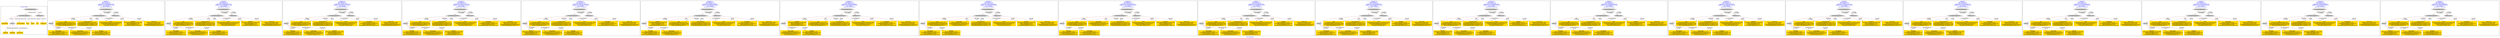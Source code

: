 digraph n0 {
fontcolor="blue"
remincross="true"
label="s20-s-lacma.xml"
subgraph cluster_0 {
label="1-correct model"
n2[style="filled",color="white",fillcolor="lightgray",label="CulturalHeritageObject1"];
n3[shape="plaintext",style="filled",fillcolor="gold",label="creationDate"];
n4[style="filled",color="white",fillcolor="lightgray",label="Person1"];
n5[shape="plaintext",style="filled",fillcolor="gold",label="Artwork_Details"];
n6[shape="plaintext",style="filled",fillcolor="gold",label="title"];
n7[shape="plaintext",style="filled",fillcolor="gold",label="Origin"];
n8[shape="plaintext",style="filled",fillcolor="gold",label="ID"];
n9[shape="plaintext",style="filled",fillcolor="gold",label="birthDate"];
n10[shape="plaintext",style="filled",fillcolor="gold",label="deathDate"];
n11[shape="plaintext",style="filled",fillcolor="gold",label="Artist_Name"];
n12[style="filled",color="white",fillcolor="lightgray",label="EuropeanaAggregation1"];
n13[style="filled",color="white",fillcolor="lightgray",label="WebResource1"];
n14[shape="plaintext",style="filled",fillcolor="gold",label="Image_URL"];
}
subgraph cluster_1 {
label="candidate 0\nlink coherence:1.0\nnode coherence:1.0\nconfidence:0.45554084693247054\nmapping score:0.5893469489774902\ncost:10.99948\n-precision:0.64-recall:0.58"
n16[style="filled",color="white",fillcolor="lightgray",label="CulturalHeritageObject1"];
n17[style="filled",color="white",fillcolor="lightgray",label="Person1"];
n18[style="filled",color="white",fillcolor="lightgray",label="EuropeanaAggregation1"];
n19[style="filled",color="white",fillcolor="lightgray",label="WebResource1"];
n20[shape="plaintext",style="filled",fillcolor="gold",label="title\n[CulturalHeritageObject,title,0.329]\n[CulturalHeritageObject,description,0.309]\n[CulturalHeritageObject,provenance,0.192]\n[Person,nameOfThePerson,0.17]"];
n21[shape="plaintext",style="filled",fillcolor="gold",label="creationDate\n[Person,dateOfBirth,0.354]\n[CulturalHeritageObject,created,0.333]\n[Person,dateOfDeath,0.262]\n[CulturalHeritageObject,provenance,0.051]"];
n22[shape="plaintext",style="filled",fillcolor="gold",label="Artist_Name\n[Person,nameOfThePerson,0.441]\n[CulturalHeritageObject,description,0.224]\n[CulturalHeritageObject,title,0.181]\n[Document,classLink,0.153]"];
n23[shape="plaintext",style="filled",fillcolor="gold",label="Image_URL\n[WebResource,classLink,0.695]\n[Document,classLink,0.269]\n[CulturalHeritageObject,description,0.024]\n[CulturalHeritageObject,title,0.012]"];
n24[shape="plaintext",style="filled",fillcolor="gold",label="Artwork_Details\n[CulturalHeritageObject,extent,0.516]\n[CulturalHeritageObject,provenance,0.222]\n[CulturalHeritageObject,description,0.148]\n[CulturalHeritageObject,medium,0.113]"];
n25[shape="plaintext",style="filled",fillcolor="gold",label="Origin\n[CulturalHeritageObject,accessionNumber,0.586]\n[CulturalHeritageObject,provenance,0.21]\n[Person,nameOfThePerson,0.116]\n[Document,classLink,0.088]"];
n26[shape="plaintext",style="filled",fillcolor="gold",label="deathDate\n[CulturalHeritageObject,created,0.484]\n[Person,dateOfDeath,0.232]\n[Person,dateOfBirth,0.212]\n[CulturalHeritageObject,title,0.073]"];
n27[shape="plaintext",style="filled",fillcolor="gold",label="birthDate\n[Person,dateOfBirth,0.476]\n[CulturalHeritageObject,created,0.242]\n[Person,dateOfDeath,0.238]\n[Person,biographicalInformation,0.044]"];
}
subgraph cluster_2 {
label="candidate 1\nlink coherence:1.0\nnode coherence:1.0\nconfidence:0.45554084693247054\nmapping score:0.5893469489774902\ncost:10.99963\n-precision:0.64-recall:0.58"
n29[style="filled",color="white",fillcolor="lightgray",label="CulturalHeritageObject1"];
n30[style="filled",color="white",fillcolor="lightgray",label="Person1"];
n31[style="filled",color="white",fillcolor="lightgray",label="EuropeanaAggregation1"];
n32[style="filled",color="white",fillcolor="lightgray",label="WebResource2"];
n33[shape="plaintext",style="filled",fillcolor="gold",label="title\n[CulturalHeritageObject,title,0.329]\n[CulturalHeritageObject,description,0.309]\n[CulturalHeritageObject,provenance,0.192]\n[Person,nameOfThePerson,0.17]"];
n34[shape="plaintext",style="filled",fillcolor="gold",label="creationDate\n[Person,dateOfBirth,0.354]\n[CulturalHeritageObject,created,0.333]\n[Person,dateOfDeath,0.262]\n[CulturalHeritageObject,provenance,0.051]"];
n35[shape="plaintext",style="filled",fillcolor="gold",label="Artist_Name\n[Person,nameOfThePerson,0.441]\n[CulturalHeritageObject,description,0.224]\n[CulturalHeritageObject,title,0.181]\n[Document,classLink,0.153]"];
n36[shape="plaintext",style="filled",fillcolor="gold",label="Image_URL\n[WebResource,classLink,0.695]\n[Document,classLink,0.269]\n[CulturalHeritageObject,description,0.024]\n[CulturalHeritageObject,title,0.012]"];
n37[shape="plaintext",style="filled",fillcolor="gold",label="Artwork_Details\n[CulturalHeritageObject,extent,0.516]\n[CulturalHeritageObject,provenance,0.222]\n[CulturalHeritageObject,description,0.148]\n[CulturalHeritageObject,medium,0.113]"];
n38[shape="plaintext",style="filled",fillcolor="gold",label="Origin\n[CulturalHeritageObject,accessionNumber,0.586]\n[CulturalHeritageObject,provenance,0.21]\n[Person,nameOfThePerson,0.116]\n[Document,classLink,0.088]"];
n39[shape="plaintext",style="filled",fillcolor="gold",label="deathDate\n[CulturalHeritageObject,created,0.484]\n[Person,dateOfDeath,0.232]\n[Person,dateOfBirth,0.212]\n[CulturalHeritageObject,title,0.073]"];
n40[shape="plaintext",style="filled",fillcolor="gold",label="birthDate\n[Person,dateOfBirth,0.476]\n[CulturalHeritageObject,created,0.242]\n[Person,dateOfDeath,0.238]\n[Person,biographicalInformation,0.044]"];
}
subgraph cluster_3 {
label="candidate 10\nlink coherence:1.0\nnode coherence:1.0\nconfidence:0.43382451164975244\nmapping score:0.5821081705499175\ncost:10.99948\n-precision:0.82-recall:0.75"
n42[style="filled",color="white",fillcolor="lightgray",label="CulturalHeritageObject1"];
n43[style="filled",color="white",fillcolor="lightgray",label="Person1"];
n44[style="filled",color="white",fillcolor="lightgray",label="EuropeanaAggregation1"];
n45[style="filled",color="white",fillcolor="lightgray",label="WebResource1"];
n46[shape="plaintext",style="filled",fillcolor="gold",label="title\n[CulturalHeritageObject,title,0.329]\n[CulturalHeritageObject,description,0.309]\n[CulturalHeritageObject,provenance,0.192]\n[Person,nameOfThePerson,0.17]"];
n47[shape="plaintext",style="filled",fillcolor="gold",label="birthDate\n[Person,dateOfBirth,0.476]\n[CulturalHeritageObject,created,0.242]\n[Person,dateOfDeath,0.238]\n[Person,biographicalInformation,0.044]"];
n48[shape="plaintext",style="filled",fillcolor="gold",label="Artist_Name\n[Person,nameOfThePerson,0.441]\n[CulturalHeritageObject,description,0.224]\n[CulturalHeritageObject,title,0.181]\n[Document,classLink,0.153]"];
n49[shape="plaintext",style="filled",fillcolor="gold",label="Image_URL\n[WebResource,classLink,0.695]\n[Document,classLink,0.269]\n[CulturalHeritageObject,description,0.024]\n[CulturalHeritageObject,title,0.012]"];
n50[shape="plaintext",style="filled",fillcolor="gold",label="Artwork_Details\n[CulturalHeritageObject,extent,0.516]\n[CulturalHeritageObject,provenance,0.222]\n[CulturalHeritageObject,description,0.148]\n[CulturalHeritageObject,medium,0.113]"];
n51[shape="plaintext",style="filled",fillcolor="gold",label="Origin\n[CulturalHeritageObject,accessionNumber,0.586]\n[CulturalHeritageObject,provenance,0.21]\n[Person,nameOfThePerson,0.116]\n[Document,classLink,0.088]"];
n52[shape="plaintext",style="filled",fillcolor="gold",label="creationDate\n[Person,dateOfBirth,0.354]\n[CulturalHeritageObject,created,0.333]\n[Person,dateOfDeath,0.262]\n[CulturalHeritageObject,provenance,0.051]"];
n53[shape="plaintext",style="filled",fillcolor="gold",label="deathDate\n[CulturalHeritageObject,created,0.484]\n[Person,dateOfDeath,0.232]\n[Person,dateOfBirth,0.212]\n[CulturalHeritageObject,title,0.073]"];
}
subgraph cluster_4 {
label="candidate 11\nlink coherence:1.0\nnode coherence:1.0\nconfidence:0.43382451164975244\nmapping score:0.5821081705499175\ncost:10.99963\n-precision:0.82-recall:0.75"
n55[style="filled",color="white",fillcolor="lightgray",label="CulturalHeritageObject1"];
n56[style="filled",color="white",fillcolor="lightgray",label="Person1"];
n57[style="filled",color="white",fillcolor="lightgray",label="EuropeanaAggregation1"];
n58[style="filled",color="white",fillcolor="lightgray",label="WebResource2"];
n59[shape="plaintext",style="filled",fillcolor="gold",label="title\n[CulturalHeritageObject,title,0.329]\n[CulturalHeritageObject,description,0.309]\n[CulturalHeritageObject,provenance,0.192]\n[Person,nameOfThePerson,0.17]"];
n60[shape="plaintext",style="filled",fillcolor="gold",label="birthDate\n[Person,dateOfBirth,0.476]\n[CulturalHeritageObject,created,0.242]\n[Person,dateOfDeath,0.238]\n[Person,biographicalInformation,0.044]"];
n61[shape="plaintext",style="filled",fillcolor="gold",label="Artist_Name\n[Person,nameOfThePerson,0.441]\n[CulturalHeritageObject,description,0.224]\n[CulturalHeritageObject,title,0.181]\n[Document,classLink,0.153]"];
n62[shape="plaintext",style="filled",fillcolor="gold",label="Image_URL\n[WebResource,classLink,0.695]\n[Document,classLink,0.269]\n[CulturalHeritageObject,description,0.024]\n[CulturalHeritageObject,title,0.012]"];
n63[shape="plaintext",style="filled",fillcolor="gold",label="Artwork_Details\n[CulturalHeritageObject,extent,0.516]\n[CulturalHeritageObject,provenance,0.222]\n[CulturalHeritageObject,description,0.148]\n[CulturalHeritageObject,medium,0.113]"];
n64[shape="plaintext",style="filled",fillcolor="gold",label="Origin\n[CulturalHeritageObject,accessionNumber,0.586]\n[CulturalHeritageObject,provenance,0.21]\n[Person,nameOfThePerson,0.116]\n[Document,classLink,0.088]"];
n65[shape="plaintext",style="filled",fillcolor="gold",label="creationDate\n[Person,dateOfBirth,0.354]\n[CulturalHeritageObject,created,0.333]\n[Person,dateOfDeath,0.262]\n[CulturalHeritageObject,provenance,0.051]"];
n66[shape="plaintext",style="filled",fillcolor="gold",label="deathDate\n[CulturalHeritageObject,created,0.484]\n[Person,dateOfDeath,0.232]\n[Person,dateOfBirth,0.212]\n[CulturalHeritageObject,title,0.073]"];
}
subgraph cluster_5 {
label="candidate 12\nlink coherence:1.0\nnode coherence:1.0\nconfidence:0.43382451164975244\nmapping score:0.5821081705499175\ncost:10.99967\n-precision:0.73-recall:0.67"
n68[style="filled",color="white",fillcolor="lightgray",label="CulturalHeritageObject1"];
n69[style="filled",color="white",fillcolor="lightgray",label="Person2"];
n70[style="filled",color="white",fillcolor="lightgray",label="EuropeanaAggregation1"];
n71[style="filled",color="white",fillcolor="lightgray",label="WebResource1"];
n72[shape="plaintext",style="filled",fillcolor="gold",label="deathDate\n[CulturalHeritageObject,created,0.484]\n[Person,dateOfDeath,0.232]\n[Person,dateOfBirth,0.212]\n[CulturalHeritageObject,title,0.073]"];
n73[shape="plaintext",style="filled",fillcolor="gold",label="title\n[CulturalHeritageObject,title,0.329]\n[CulturalHeritageObject,description,0.309]\n[CulturalHeritageObject,provenance,0.192]\n[Person,nameOfThePerson,0.17]"];
n74[shape="plaintext",style="filled",fillcolor="gold",label="Image_URL\n[WebResource,classLink,0.695]\n[Document,classLink,0.269]\n[CulturalHeritageObject,description,0.024]\n[CulturalHeritageObject,title,0.012]"];
n75[shape="plaintext",style="filled",fillcolor="gold",label="Artist_Name\n[Person,nameOfThePerson,0.441]\n[CulturalHeritageObject,description,0.224]\n[CulturalHeritageObject,title,0.181]\n[Document,classLink,0.153]"];
n76[shape="plaintext",style="filled",fillcolor="gold",label="Artwork_Details\n[CulturalHeritageObject,extent,0.516]\n[CulturalHeritageObject,provenance,0.222]\n[CulturalHeritageObject,description,0.148]\n[CulturalHeritageObject,medium,0.113]"];
n77[shape="plaintext",style="filled",fillcolor="gold",label="birthDate\n[Person,dateOfBirth,0.476]\n[CulturalHeritageObject,created,0.242]\n[Person,dateOfDeath,0.238]\n[Person,biographicalInformation,0.044]"];
n78[shape="plaintext",style="filled",fillcolor="gold",label="Origin\n[CulturalHeritageObject,accessionNumber,0.586]\n[CulturalHeritageObject,provenance,0.21]\n[Person,nameOfThePerson,0.116]\n[Document,classLink,0.088]"];
n79[shape="plaintext",style="filled",fillcolor="gold",label="creationDate\n[Person,dateOfBirth,0.354]\n[CulturalHeritageObject,created,0.333]\n[Person,dateOfDeath,0.262]\n[CulturalHeritageObject,provenance,0.051]"];
}
subgraph cluster_6 {
label="candidate 13\nlink coherence:1.0\nnode coherence:1.0\nconfidence:0.4286591519980051\nmapping score:0.580386383999335\ncost:10.99948\n-precision:0.73-recall:0.67"
n81[style="filled",color="white",fillcolor="lightgray",label="CulturalHeritageObject1"];
n82[style="filled",color="white",fillcolor="lightgray",label="Person1"];
n83[style="filled",color="white",fillcolor="lightgray",label="EuropeanaAggregation1"];
n84[style="filled",color="white",fillcolor="lightgray",label="WebResource1"];
n85[shape="plaintext",style="filled",fillcolor="gold",label="deathDate\n[CulturalHeritageObject,created,0.484]\n[Person,dateOfDeath,0.232]\n[Person,dateOfBirth,0.212]\n[CulturalHeritageObject,title,0.073]"];
n86[shape="plaintext",style="filled",fillcolor="gold",label="title\n[CulturalHeritageObject,title,0.329]\n[CulturalHeritageObject,description,0.309]\n[CulturalHeritageObject,provenance,0.192]\n[Person,nameOfThePerson,0.17]"];
n87[shape="plaintext",style="filled",fillcolor="gold",label="birthDate\n[Person,dateOfBirth,0.476]\n[CulturalHeritageObject,created,0.242]\n[Person,dateOfDeath,0.238]\n[Person,biographicalInformation,0.044]"];
n88[shape="plaintext",style="filled",fillcolor="gold",label="Artist_Name\n[Person,nameOfThePerson,0.441]\n[CulturalHeritageObject,description,0.224]\n[CulturalHeritageObject,title,0.181]\n[Document,classLink,0.153]"];
n89[shape="plaintext",style="filled",fillcolor="gold",label="Image_URL\n[WebResource,classLink,0.695]\n[Document,classLink,0.269]\n[CulturalHeritageObject,description,0.024]\n[CulturalHeritageObject,title,0.012]"];
n90[shape="plaintext",style="filled",fillcolor="gold",label="Artwork_Details\n[CulturalHeritageObject,extent,0.516]\n[CulturalHeritageObject,provenance,0.222]\n[CulturalHeritageObject,description,0.148]\n[CulturalHeritageObject,medium,0.113]"];
n91[shape="plaintext",style="filled",fillcolor="gold",label="Origin\n[CulturalHeritageObject,accessionNumber,0.586]\n[CulturalHeritageObject,provenance,0.21]\n[Person,nameOfThePerson,0.116]\n[Document,classLink,0.088]"];
n92[shape="plaintext",style="filled",fillcolor="gold",label="creationDate\n[Person,dateOfBirth,0.354]\n[CulturalHeritageObject,created,0.333]\n[Person,dateOfDeath,0.262]\n[CulturalHeritageObject,provenance,0.051]"];
}
subgraph cluster_7 {
label="candidate 14\nlink coherence:1.0\nnode coherence:1.0\nconfidence:0.4286591519980051\nmapping score:0.580386383999335\ncost:10.99967\n-precision:0.64-recall:0.58"
n94[style="filled",color="white",fillcolor="lightgray",label="CulturalHeritageObject1"];
n95[style="filled",color="white",fillcolor="lightgray",label="Person2"];
n96[style="filled",color="white",fillcolor="lightgray",label="EuropeanaAggregation1"];
n97[style="filled",color="white",fillcolor="lightgray",label="WebResource1"];
n98[shape="plaintext",style="filled",fillcolor="gold",label="deathDate\n[CulturalHeritageObject,created,0.484]\n[Person,dateOfDeath,0.232]\n[Person,dateOfBirth,0.212]\n[CulturalHeritageObject,title,0.073]"];
n99[shape="plaintext",style="filled",fillcolor="gold",label="title\n[CulturalHeritageObject,title,0.329]\n[CulturalHeritageObject,description,0.309]\n[CulturalHeritageObject,provenance,0.192]\n[Person,nameOfThePerson,0.17]"];
n100[shape="plaintext",style="filled",fillcolor="gold",label="Image_URL\n[WebResource,classLink,0.695]\n[Document,classLink,0.269]\n[CulturalHeritageObject,description,0.024]\n[CulturalHeritageObject,title,0.012]"];
n101[shape="plaintext",style="filled",fillcolor="gold",label="Artist_Name\n[Person,nameOfThePerson,0.441]\n[CulturalHeritageObject,description,0.224]\n[CulturalHeritageObject,title,0.181]\n[Document,classLink,0.153]"];
n102[shape="plaintext",style="filled",fillcolor="gold",label="Artwork_Details\n[CulturalHeritageObject,extent,0.516]\n[CulturalHeritageObject,provenance,0.222]\n[CulturalHeritageObject,description,0.148]\n[CulturalHeritageObject,medium,0.113]"];
n103[shape="plaintext",style="filled",fillcolor="gold",label="birthDate\n[Person,dateOfBirth,0.476]\n[CulturalHeritageObject,created,0.242]\n[Person,dateOfDeath,0.238]\n[Person,biographicalInformation,0.044]"];
n104[shape="plaintext",style="filled",fillcolor="gold",label="Origin\n[CulturalHeritageObject,accessionNumber,0.586]\n[CulturalHeritageObject,provenance,0.21]\n[Person,nameOfThePerson,0.116]\n[Document,classLink,0.088]"];
n105[shape="plaintext",style="filled",fillcolor="gold",label="creationDate\n[Person,dateOfBirth,0.354]\n[CulturalHeritageObject,created,0.333]\n[Person,dateOfDeath,0.262]\n[CulturalHeritageObject,provenance,0.051]"];
}
subgraph cluster_8 {
label="candidate 15\nlink coherence:1.0\nnode coherence:1.0\nconfidence:0.4284143488144811\nmapping score:0.5803047829381603\ncost:10.99948\n-precision:0.55-recall:0.5"
n107[style="filled",color="white",fillcolor="lightgray",label="CulturalHeritageObject1"];
n108[style="filled",color="white",fillcolor="lightgray",label="Person1"];
n109[style="filled",color="white",fillcolor="lightgray",label="EuropeanaAggregation1"];
n110[style="filled",color="white",fillcolor="lightgray",label="WebResource1"];
n111[shape="plaintext",style="filled",fillcolor="gold",label="title\n[CulturalHeritageObject,title,0.329]\n[CulturalHeritageObject,description,0.309]\n[CulturalHeritageObject,provenance,0.192]\n[Person,nameOfThePerson,0.17]"];
n112[shape="plaintext",style="filled",fillcolor="gold",label="Artist_Name\n[Person,nameOfThePerson,0.441]\n[CulturalHeritageObject,description,0.224]\n[CulturalHeritageObject,title,0.181]\n[Document,classLink,0.153]"];
n113[shape="plaintext",style="filled",fillcolor="gold",label="creationDate\n[Person,dateOfBirth,0.354]\n[CulturalHeritageObject,created,0.333]\n[Person,dateOfDeath,0.262]\n[CulturalHeritageObject,provenance,0.051]"];
n114[shape="plaintext",style="filled",fillcolor="gold",label="Image_URL\n[WebResource,classLink,0.695]\n[Document,classLink,0.269]\n[CulturalHeritageObject,description,0.024]\n[CulturalHeritageObject,title,0.012]"];
n115[shape="plaintext",style="filled",fillcolor="gold",label="Artwork_Details\n[CulturalHeritageObject,extent,0.516]\n[CulturalHeritageObject,provenance,0.222]\n[CulturalHeritageObject,description,0.148]\n[CulturalHeritageObject,medium,0.113]"];
n116[shape="plaintext",style="filled",fillcolor="gold",label="Origin\n[CulturalHeritageObject,accessionNumber,0.586]\n[CulturalHeritageObject,provenance,0.21]\n[Person,nameOfThePerson,0.116]\n[Document,classLink,0.088]"];
n117[shape="plaintext",style="filled",fillcolor="gold",label="deathDate\n[CulturalHeritageObject,created,0.484]\n[Person,dateOfDeath,0.232]\n[Person,dateOfBirth,0.212]\n[CulturalHeritageObject,title,0.073]"];
n118[shape="plaintext",style="filled",fillcolor="gold",label="birthDate\n[Person,dateOfBirth,0.476]\n[CulturalHeritageObject,created,0.242]\n[Person,dateOfDeath,0.238]\n[Person,biographicalInformation,0.044]"];
}
subgraph cluster_9 {
label="candidate 16\nlink coherence:1.0\nnode coherence:1.0\nconfidence:0.4284143488144811\nmapping score:0.5803047829381603\ncost:10.99967\n-precision:0.45-recall:0.42"
n120[style="filled",color="white",fillcolor="lightgray",label="CulturalHeritageObject1"];
n121[style="filled",color="white",fillcolor="lightgray",label="Person2"];
n122[style="filled",color="white",fillcolor="lightgray",label="EuropeanaAggregation1"];
n123[style="filled",color="white",fillcolor="lightgray",label="WebResource1"];
n124[shape="plaintext",style="filled",fillcolor="gold",label="title\n[CulturalHeritageObject,title,0.329]\n[CulturalHeritageObject,description,0.309]\n[CulturalHeritageObject,provenance,0.192]\n[Person,nameOfThePerson,0.17]"];
n125[shape="plaintext",style="filled",fillcolor="gold",label="birthDate\n[Person,dateOfBirth,0.476]\n[CulturalHeritageObject,created,0.242]\n[Person,dateOfDeath,0.238]\n[Person,biographicalInformation,0.044]"];
n126[shape="plaintext",style="filled",fillcolor="gold",label="Artist_Name\n[Person,nameOfThePerson,0.441]\n[CulturalHeritageObject,description,0.224]\n[CulturalHeritageObject,title,0.181]\n[Document,classLink,0.153]"];
n127[shape="plaintext",style="filled",fillcolor="gold",label="Image_URL\n[WebResource,classLink,0.695]\n[Document,classLink,0.269]\n[CulturalHeritageObject,description,0.024]\n[CulturalHeritageObject,title,0.012]"];
n128[shape="plaintext",style="filled",fillcolor="gold",label="Artwork_Details\n[CulturalHeritageObject,extent,0.516]\n[CulturalHeritageObject,provenance,0.222]\n[CulturalHeritageObject,description,0.148]\n[CulturalHeritageObject,medium,0.113]"];
n129[shape="plaintext",style="filled",fillcolor="gold",label="creationDate\n[Person,dateOfBirth,0.354]\n[CulturalHeritageObject,created,0.333]\n[Person,dateOfDeath,0.262]\n[CulturalHeritageObject,provenance,0.051]"];
n130[shape="plaintext",style="filled",fillcolor="gold",label="Origin\n[CulturalHeritageObject,accessionNumber,0.586]\n[CulturalHeritageObject,provenance,0.21]\n[Person,nameOfThePerson,0.116]\n[Document,classLink,0.088]"];
n131[shape="plaintext",style="filled",fillcolor="gold",label="deathDate\n[CulturalHeritageObject,created,0.484]\n[Person,dateOfDeath,0.232]\n[Person,dateOfBirth,0.212]\n[CulturalHeritageObject,title,0.073]"];
}
subgraph cluster_10 {
label="candidate 17\nlink coherence:1.0\nnode coherence:1.0\nconfidence:0.42445180896426815\nmapping score:0.5789839363214228\ncost:10.99948\n-precision:0.73-recall:0.67"
n133[style="filled",color="white",fillcolor="lightgray",label="CulturalHeritageObject1"];
n134[style="filled",color="white",fillcolor="lightgray",label="Person1"];
n135[style="filled",color="white",fillcolor="lightgray",label="EuropeanaAggregation1"];
n136[style="filled",color="white",fillcolor="lightgray",label="WebResource1"];
n137[shape="plaintext",style="filled",fillcolor="gold",label="title\n[CulturalHeritageObject,title,0.329]\n[CulturalHeritageObject,description,0.309]\n[CulturalHeritageObject,provenance,0.192]\n[Person,nameOfThePerson,0.17]"];
n138[shape="plaintext",style="filled",fillcolor="gold",label="creationDate\n[Person,dateOfBirth,0.354]\n[CulturalHeritageObject,created,0.333]\n[Person,dateOfDeath,0.262]\n[CulturalHeritageObject,provenance,0.051]"];
n139[shape="plaintext",style="filled",fillcolor="gold",label="Artist_Name\n[Person,nameOfThePerson,0.441]\n[CulturalHeritageObject,description,0.224]\n[CulturalHeritageObject,title,0.181]\n[Document,classLink,0.153]"];
n140[shape="plaintext",style="filled",fillcolor="gold",label="Image_URL\n[WebResource,classLink,0.695]\n[Document,classLink,0.269]\n[CulturalHeritageObject,description,0.024]\n[CulturalHeritageObject,title,0.012]"];
n141[shape="plaintext",style="filled",fillcolor="gold",label="Artwork_Details\n[CulturalHeritageObject,extent,0.516]\n[CulturalHeritageObject,provenance,0.222]\n[CulturalHeritageObject,description,0.148]\n[CulturalHeritageObject,medium,0.113]"];
n142[shape="plaintext",style="filled",fillcolor="gold",label="Origin\n[CulturalHeritageObject,accessionNumber,0.586]\n[CulturalHeritageObject,provenance,0.21]\n[Person,nameOfThePerson,0.116]\n[Document,classLink,0.088]"];
n143[shape="plaintext",style="filled",fillcolor="gold",label="birthDate\n[Person,dateOfBirth,0.476]\n[CulturalHeritageObject,created,0.242]\n[Person,dateOfDeath,0.238]\n[Person,biographicalInformation,0.044]"];
n144[shape="plaintext",style="filled",fillcolor="gold",label="deathDate\n[CulturalHeritageObject,created,0.484]\n[Person,dateOfDeath,0.232]\n[Person,dateOfBirth,0.212]\n[CulturalHeritageObject,title,0.073]"];
}
subgraph cluster_11 {
label="candidate 18\nlink coherence:1.0\nnode coherence:1.0\nconfidence:0.42445180896426815\nmapping score:0.5789839363214228\ncost:10.99963\n-precision:0.73-recall:0.67"
n146[style="filled",color="white",fillcolor="lightgray",label="CulturalHeritageObject1"];
n147[style="filled",color="white",fillcolor="lightgray",label="Person1"];
n148[style="filled",color="white",fillcolor="lightgray",label="EuropeanaAggregation1"];
n149[style="filled",color="white",fillcolor="lightgray",label="WebResource2"];
n150[shape="plaintext",style="filled",fillcolor="gold",label="title\n[CulturalHeritageObject,title,0.329]\n[CulturalHeritageObject,description,0.309]\n[CulturalHeritageObject,provenance,0.192]\n[Person,nameOfThePerson,0.17]"];
n151[shape="plaintext",style="filled",fillcolor="gold",label="creationDate\n[Person,dateOfBirth,0.354]\n[CulturalHeritageObject,created,0.333]\n[Person,dateOfDeath,0.262]\n[CulturalHeritageObject,provenance,0.051]"];
n152[shape="plaintext",style="filled",fillcolor="gold",label="Artist_Name\n[Person,nameOfThePerson,0.441]\n[CulturalHeritageObject,description,0.224]\n[CulturalHeritageObject,title,0.181]\n[Document,classLink,0.153]"];
n153[shape="plaintext",style="filled",fillcolor="gold",label="Image_URL\n[WebResource,classLink,0.695]\n[Document,classLink,0.269]\n[CulturalHeritageObject,description,0.024]\n[CulturalHeritageObject,title,0.012]"];
n154[shape="plaintext",style="filled",fillcolor="gold",label="Artwork_Details\n[CulturalHeritageObject,extent,0.516]\n[CulturalHeritageObject,provenance,0.222]\n[CulturalHeritageObject,description,0.148]\n[CulturalHeritageObject,medium,0.113]"];
n155[shape="plaintext",style="filled",fillcolor="gold",label="Origin\n[CulturalHeritageObject,accessionNumber,0.586]\n[CulturalHeritageObject,provenance,0.21]\n[Person,nameOfThePerson,0.116]\n[Document,classLink,0.088]"];
n156[shape="plaintext",style="filled",fillcolor="gold",label="birthDate\n[Person,dateOfBirth,0.476]\n[CulturalHeritageObject,created,0.242]\n[Person,dateOfDeath,0.238]\n[Person,biographicalInformation,0.044]"];
n157[shape="plaintext",style="filled",fillcolor="gold",label="deathDate\n[CulturalHeritageObject,created,0.484]\n[Person,dateOfDeath,0.232]\n[Person,dateOfBirth,0.212]\n[CulturalHeritageObject,title,0.073]"];
}
subgraph cluster_12 {
label="candidate 19\nlink coherence:1.0\nnode coherence:1.0\nconfidence:0.42445180896426815\nmapping score:0.5789839363214228\ncost:10.99967\n-precision:0.64-recall:0.58"
n159[style="filled",color="white",fillcolor="lightgray",label="CulturalHeritageObject1"];
n160[style="filled",color="white",fillcolor="lightgray",label="Person2"];
n161[style="filled",color="white",fillcolor="lightgray",label="EuropeanaAggregation1"];
n162[style="filled",color="white",fillcolor="lightgray",label="WebResource1"];
n163[shape="plaintext",style="filled",fillcolor="gold",label="deathDate\n[CulturalHeritageObject,created,0.484]\n[Person,dateOfDeath,0.232]\n[Person,dateOfBirth,0.212]\n[CulturalHeritageObject,title,0.073]"];
n164[shape="plaintext",style="filled",fillcolor="gold",label="title\n[CulturalHeritageObject,title,0.329]\n[CulturalHeritageObject,description,0.309]\n[CulturalHeritageObject,provenance,0.192]\n[Person,nameOfThePerson,0.17]"];
n165[shape="plaintext",style="filled",fillcolor="gold",label="Image_URL\n[WebResource,classLink,0.695]\n[Document,classLink,0.269]\n[CulturalHeritageObject,description,0.024]\n[CulturalHeritageObject,title,0.012]"];
n166[shape="plaintext",style="filled",fillcolor="gold",label="Artist_Name\n[Person,nameOfThePerson,0.441]\n[CulturalHeritageObject,description,0.224]\n[CulturalHeritageObject,title,0.181]\n[Document,classLink,0.153]"];
n167[shape="plaintext",style="filled",fillcolor="gold",label="Artwork_Details\n[CulturalHeritageObject,extent,0.516]\n[CulturalHeritageObject,provenance,0.222]\n[CulturalHeritageObject,description,0.148]\n[CulturalHeritageObject,medium,0.113]"];
n168[shape="plaintext",style="filled",fillcolor="gold",label="creationDate\n[Person,dateOfBirth,0.354]\n[CulturalHeritageObject,created,0.333]\n[Person,dateOfDeath,0.262]\n[CulturalHeritageObject,provenance,0.051]"];
n169[shape="plaintext",style="filled",fillcolor="gold",label="Origin\n[CulturalHeritageObject,accessionNumber,0.586]\n[CulturalHeritageObject,provenance,0.21]\n[Person,nameOfThePerson,0.116]\n[Document,classLink,0.088]"];
n170[shape="plaintext",style="filled",fillcolor="gold",label="birthDate\n[Person,dateOfBirth,0.476]\n[CulturalHeritageObject,created,0.242]\n[Person,dateOfDeath,0.238]\n[Person,biographicalInformation,0.044]"];
}
subgraph cluster_13 {
label="candidate 2\nlink coherence:1.0\nnode coherence:1.0\nconfidence:0.45554084693247054\nmapping score:0.5893469489774902\ncost:10.99967\n-precision:0.55-recall:0.5"
n172[style="filled",color="white",fillcolor="lightgray",label="CulturalHeritageObject1"];
n173[style="filled",color="white",fillcolor="lightgray",label="Person2"];
n174[style="filled",color="white",fillcolor="lightgray",label="EuropeanaAggregation1"];
n175[style="filled",color="white",fillcolor="lightgray",label="WebResource1"];
n176[shape="plaintext",style="filled",fillcolor="gold",label="title\n[CulturalHeritageObject,title,0.329]\n[CulturalHeritageObject,description,0.309]\n[CulturalHeritageObject,provenance,0.192]\n[Person,nameOfThePerson,0.17]"];
n177[shape="plaintext",style="filled",fillcolor="gold",label="birthDate\n[Person,dateOfBirth,0.476]\n[CulturalHeritageObject,created,0.242]\n[Person,dateOfDeath,0.238]\n[Person,biographicalInformation,0.044]"];
n178[shape="plaintext",style="filled",fillcolor="gold",label="Image_URL\n[WebResource,classLink,0.695]\n[Document,classLink,0.269]\n[CulturalHeritageObject,description,0.024]\n[CulturalHeritageObject,title,0.012]"];
n179[shape="plaintext",style="filled",fillcolor="gold",label="Artist_Name\n[Person,nameOfThePerson,0.441]\n[CulturalHeritageObject,description,0.224]\n[CulturalHeritageObject,title,0.181]\n[Document,classLink,0.153]"];
n180[shape="plaintext",style="filled",fillcolor="gold",label="Artwork_Details\n[CulturalHeritageObject,extent,0.516]\n[CulturalHeritageObject,provenance,0.222]\n[CulturalHeritageObject,description,0.148]\n[CulturalHeritageObject,medium,0.113]"];
n181[shape="plaintext",style="filled",fillcolor="gold",label="creationDate\n[Person,dateOfBirth,0.354]\n[CulturalHeritageObject,created,0.333]\n[Person,dateOfDeath,0.262]\n[CulturalHeritageObject,provenance,0.051]"];
n182[shape="plaintext",style="filled",fillcolor="gold",label="Origin\n[CulturalHeritageObject,accessionNumber,0.586]\n[CulturalHeritageObject,provenance,0.21]\n[Person,nameOfThePerson,0.116]\n[Document,classLink,0.088]"];
n183[shape="plaintext",style="filled",fillcolor="gold",label="deathDate\n[CulturalHeritageObject,created,0.484]\n[Person,dateOfDeath,0.232]\n[Person,dateOfBirth,0.212]\n[CulturalHeritageObject,title,0.073]"];
}
subgraph cluster_14 {
label="candidate 3\nlink coherence:1.0\nnode coherence:1.0\nconfidence:0.4529874126165287\nmapping score:0.5884958042055096\ncost:10.99948\n-precision:0.55-recall:0.5"
n185[style="filled",color="white",fillcolor="lightgray",label="CulturalHeritageObject1"];
n186[style="filled",color="white",fillcolor="lightgray",label="Person1"];
n187[style="filled",color="white",fillcolor="lightgray",label="EuropeanaAggregation1"];
n188[style="filled",color="white",fillcolor="lightgray",label="WebResource1"];
n189[shape="plaintext",style="filled",fillcolor="gold",label="title\n[CulturalHeritageObject,title,0.329]\n[CulturalHeritageObject,description,0.309]\n[CulturalHeritageObject,provenance,0.192]\n[Person,nameOfThePerson,0.17]"];
n190[shape="plaintext",style="filled",fillcolor="gold",label="creationDate\n[Person,dateOfBirth,0.354]\n[CulturalHeritageObject,created,0.333]\n[Person,dateOfDeath,0.262]\n[CulturalHeritageObject,provenance,0.051]"];
n191[shape="plaintext",style="filled",fillcolor="gold",label="Artist_Name\n[Person,nameOfThePerson,0.441]\n[CulturalHeritageObject,description,0.224]\n[CulturalHeritageObject,title,0.181]\n[Document,classLink,0.153]"];
n192[shape="plaintext",style="filled",fillcolor="gold",label="Image_URL\n[WebResource,classLink,0.695]\n[Document,classLink,0.269]\n[CulturalHeritageObject,description,0.024]\n[CulturalHeritageObject,title,0.012]"];
n193[shape="plaintext",style="filled",fillcolor="gold",label="Artwork_Details\n[CulturalHeritageObject,extent,0.516]\n[CulturalHeritageObject,provenance,0.222]\n[CulturalHeritageObject,description,0.148]\n[CulturalHeritageObject,medium,0.113]"];
n194[shape="plaintext",style="filled",fillcolor="gold",label="Origin\n[CulturalHeritageObject,accessionNumber,0.586]\n[CulturalHeritageObject,provenance,0.21]\n[Person,nameOfThePerson,0.116]\n[Document,classLink,0.088]"];
n195[shape="plaintext",style="filled",fillcolor="gold",label="deathDate\n[CulturalHeritageObject,created,0.484]\n[Person,dateOfDeath,0.232]\n[Person,dateOfBirth,0.212]\n[CulturalHeritageObject,title,0.073]"];
n196[shape="plaintext",style="filled",fillcolor="gold",label="birthDate\n[Person,dateOfBirth,0.476]\n[CulturalHeritageObject,created,0.242]\n[Person,dateOfDeath,0.238]\n[Person,biographicalInformation,0.044]"];
}
subgraph cluster_15 {
label="candidate 4\nlink coherence:1.0\nnode coherence:1.0\nconfidence:0.4529874126165287\nmapping score:0.5884958042055096\ncost:10.99967\n-precision:0.45-recall:0.42"
n198[style="filled",color="white",fillcolor="lightgray",label="CulturalHeritageObject1"];
n199[style="filled",color="white",fillcolor="lightgray",label="Person2"];
n200[style="filled",color="white",fillcolor="lightgray",label="EuropeanaAggregation1"];
n201[style="filled",color="white",fillcolor="lightgray",label="WebResource1"];
n202[shape="plaintext",style="filled",fillcolor="gold",label="birthDate\n[Person,dateOfBirth,0.476]\n[CulturalHeritageObject,created,0.242]\n[Person,dateOfDeath,0.238]\n[Person,biographicalInformation,0.044]"];
n203[shape="plaintext",style="filled",fillcolor="gold",label="title\n[CulturalHeritageObject,title,0.329]\n[CulturalHeritageObject,description,0.309]\n[CulturalHeritageObject,provenance,0.192]\n[Person,nameOfThePerson,0.17]"];
n204[shape="plaintext",style="filled",fillcolor="gold",label="Image_URL\n[WebResource,classLink,0.695]\n[Document,classLink,0.269]\n[CulturalHeritageObject,description,0.024]\n[CulturalHeritageObject,title,0.012]"];
n205[shape="plaintext",style="filled",fillcolor="gold",label="Artist_Name\n[Person,nameOfThePerson,0.441]\n[CulturalHeritageObject,description,0.224]\n[CulturalHeritageObject,title,0.181]\n[Document,classLink,0.153]"];
n206[shape="plaintext",style="filled",fillcolor="gold",label="Artwork_Details\n[CulturalHeritageObject,extent,0.516]\n[CulturalHeritageObject,provenance,0.222]\n[CulturalHeritageObject,description,0.148]\n[CulturalHeritageObject,medium,0.113]"];
n207[shape="plaintext",style="filled",fillcolor="gold",label="creationDate\n[Person,dateOfBirth,0.354]\n[CulturalHeritageObject,created,0.333]\n[Person,dateOfDeath,0.262]\n[CulturalHeritageObject,provenance,0.051]"];
n208[shape="plaintext",style="filled",fillcolor="gold",label="Origin\n[CulturalHeritageObject,accessionNumber,0.586]\n[CulturalHeritageObject,provenance,0.21]\n[Person,nameOfThePerson,0.116]\n[Document,classLink,0.088]"];
n209[shape="plaintext",style="filled",fillcolor="gold",label="deathDate\n[CulturalHeritageObject,created,0.484]\n[Person,dateOfDeath,0.232]\n[Person,dateOfBirth,0.212]\n[CulturalHeritageObject,title,0.073]"];
}
subgraph cluster_16 {
label="candidate 5\nlink coherence:1.0\nnode coherence:1.0\nconfidence:0.45105580400610706\nmapping score:0.5878519346687023\ncost:10.99948\n-precision:0.91-recall:0.83"
n211[style="filled",color="white",fillcolor="lightgray",label="CulturalHeritageObject1"];
n212[style="filled",color="white",fillcolor="lightgray",label="Person1"];
n213[style="filled",color="white",fillcolor="lightgray",label="EuropeanaAggregation1"];
n214[style="filled",color="white",fillcolor="lightgray",label="WebResource1"];
n215[shape="plaintext",style="filled",fillcolor="gold",label="title\n[CulturalHeritageObject,title,0.329]\n[CulturalHeritageObject,description,0.309]\n[CulturalHeritageObject,provenance,0.192]\n[Person,nameOfThePerson,0.17]"];
n216[shape="plaintext",style="filled",fillcolor="gold",label="birthDate\n[Person,dateOfBirth,0.476]\n[CulturalHeritageObject,created,0.242]\n[Person,dateOfDeath,0.238]\n[Person,biographicalInformation,0.044]"];
n217[shape="plaintext",style="filled",fillcolor="gold",label="Artist_Name\n[Person,nameOfThePerson,0.441]\n[CulturalHeritageObject,description,0.224]\n[CulturalHeritageObject,title,0.181]\n[Document,classLink,0.153]"];
n218[shape="plaintext",style="filled",fillcolor="gold",label="Image_URL\n[WebResource,classLink,0.695]\n[Document,classLink,0.269]\n[CulturalHeritageObject,description,0.024]\n[CulturalHeritageObject,title,0.012]"];
n219[shape="plaintext",style="filled",fillcolor="gold",label="Artwork_Details\n[CulturalHeritageObject,extent,0.516]\n[CulturalHeritageObject,provenance,0.222]\n[CulturalHeritageObject,description,0.148]\n[CulturalHeritageObject,medium,0.113]"];
n220[shape="plaintext",style="filled",fillcolor="gold",label="Origin\n[CulturalHeritageObject,accessionNumber,0.586]\n[CulturalHeritageObject,provenance,0.21]\n[Person,nameOfThePerson,0.116]\n[Document,classLink,0.088]"];
n221[shape="plaintext",style="filled",fillcolor="gold",label="creationDate\n[Person,dateOfBirth,0.354]\n[CulturalHeritageObject,created,0.333]\n[Person,dateOfDeath,0.262]\n[CulturalHeritageObject,provenance,0.051]"];
n222[shape="plaintext",style="filled",fillcolor="gold",label="deathDate\n[CulturalHeritageObject,created,0.484]\n[Person,dateOfDeath,0.232]\n[Person,dateOfBirth,0.212]\n[CulturalHeritageObject,title,0.073]"];
}
subgraph cluster_17 {
label="candidate 6\nlink coherence:1.0\nnode coherence:1.0\nconfidence:0.45105580400610706\nmapping score:0.5878519346687023\ncost:10.99963\n-precision:0.91-recall:0.83"
n224[style="filled",color="white",fillcolor="lightgray",label="CulturalHeritageObject1"];
n225[style="filled",color="white",fillcolor="lightgray",label="Person1"];
n226[style="filled",color="white",fillcolor="lightgray",label="EuropeanaAggregation1"];
n227[style="filled",color="white",fillcolor="lightgray",label="WebResource2"];
n228[shape="plaintext",style="filled",fillcolor="gold",label="title\n[CulturalHeritageObject,title,0.329]\n[CulturalHeritageObject,description,0.309]\n[CulturalHeritageObject,provenance,0.192]\n[Person,nameOfThePerson,0.17]"];
n229[shape="plaintext",style="filled",fillcolor="gold",label="birthDate\n[Person,dateOfBirth,0.476]\n[CulturalHeritageObject,created,0.242]\n[Person,dateOfDeath,0.238]\n[Person,biographicalInformation,0.044]"];
n230[shape="plaintext",style="filled",fillcolor="gold",label="Artist_Name\n[Person,nameOfThePerson,0.441]\n[CulturalHeritageObject,description,0.224]\n[CulturalHeritageObject,title,0.181]\n[Document,classLink,0.153]"];
n231[shape="plaintext",style="filled",fillcolor="gold",label="Image_URL\n[WebResource,classLink,0.695]\n[Document,classLink,0.269]\n[CulturalHeritageObject,description,0.024]\n[CulturalHeritageObject,title,0.012]"];
n232[shape="plaintext",style="filled",fillcolor="gold",label="Artwork_Details\n[CulturalHeritageObject,extent,0.516]\n[CulturalHeritageObject,provenance,0.222]\n[CulturalHeritageObject,description,0.148]\n[CulturalHeritageObject,medium,0.113]"];
n233[shape="plaintext",style="filled",fillcolor="gold",label="Origin\n[CulturalHeritageObject,accessionNumber,0.586]\n[CulturalHeritageObject,provenance,0.21]\n[Person,nameOfThePerson,0.116]\n[Document,classLink,0.088]"];
n234[shape="plaintext",style="filled",fillcolor="gold",label="creationDate\n[Person,dateOfBirth,0.354]\n[CulturalHeritageObject,created,0.333]\n[Person,dateOfDeath,0.262]\n[CulturalHeritageObject,provenance,0.051]"];
n235[shape="plaintext",style="filled",fillcolor="gold",label="deathDate\n[CulturalHeritageObject,created,0.484]\n[Person,dateOfDeath,0.232]\n[Person,dateOfBirth,0.212]\n[CulturalHeritageObject,title,0.073]"];
}
subgraph cluster_18 {
label="candidate 7\nlink coherence:1.0\nnode coherence:1.0\nconfidence:0.45105580400610706\nmapping score:0.5878519346687023\ncost:10.99967\n-precision:0.82-recall:0.75"
n237[style="filled",color="white",fillcolor="lightgray",label="CulturalHeritageObject1"];
n238[style="filled",color="white",fillcolor="lightgray",label="Person2"];
n239[style="filled",color="white",fillcolor="lightgray",label="EuropeanaAggregation1"];
n240[style="filled",color="white",fillcolor="lightgray",label="WebResource1"];
n241[shape="plaintext",style="filled",fillcolor="gold",label="deathDate\n[CulturalHeritageObject,created,0.484]\n[Person,dateOfDeath,0.232]\n[Person,dateOfBirth,0.212]\n[CulturalHeritageObject,title,0.073]"];
n242[shape="plaintext",style="filled",fillcolor="gold",label="title\n[CulturalHeritageObject,title,0.329]\n[CulturalHeritageObject,description,0.309]\n[CulturalHeritageObject,provenance,0.192]\n[Person,nameOfThePerson,0.17]"];
n243[shape="plaintext",style="filled",fillcolor="gold",label="Image_URL\n[WebResource,classLink,0.695]\n[Document,classLink,0.269]\n[CulturalHeritageObject,description,0.024]\n[CulturalHeritageObject,title,0.012]"];
n244[shape="plaintext",style="filled",fillcolor="gold",label="Artist_Name\n[Person,nameOfThePerson,0.441]\n[CulturalHeritageObject,description,0.224]\n[CulturalHeritageObject,title,0.181]\n[Document,classLink,0.153]"];
n245[shape="plaintext",style="filled",fillcolor="gold",label="Artwork_Details\n[CulturalHeritageObject,extent,0.516]\n[CulturalHeritageObject,provenance,0.222]\n[CulturalHeritageObject,description,0.148]\n[CulturalHeritageObject,medium,0.113]"];
n246[shape="plaintext",style="filled",fillcolor="gold",label="birthDate\n[Person,dateOfBirth,0.476]\n[CulturalHeritageObject,created,0.242]\n[Person,dateOfDeath,0.238]\n[Person,biographicalInformation,0.044]"];
n247[shape="plaintext",style="filled",fillcolor="gold",label="Origin\n[CulturalHeritageObject,accessionNumber,0.586]\n[CulturalHeritageObject,provenance,0.21]\n[Person,nameOfThePerson,0.116]\n[Document,classLink,0.088]"];
n248[shape="plaintext",style="filled",fillcolor="gold",label="creationDate\n[Person,dateOfBirth,0.354]\n[CulturalHeritageObject,created,0.333]\n[Person,dateOfDeath,0.262]\n[CulturalHeritageObject,provenance,0.051]"];
}
subgraph cluster_19 {
label="candidate 8\nlink coherence:1.0\nnode coherence:1.0\nconfidence:0.4485023696901652\nmapping score:0.5870007898967217\ncost:10.99948\n-precision:0.82-recall:0.75"
n250[style="filled",color="white",fillcolor="lightgray",label="CulturalHeritageObject1"];
n251[style="filled",color="white",fillcolor="lightgray",label="Person1"];
n252[style="filled",color="white",fillcolor="lightgray",label="EuropeanaAggregation1"];
n253[style="filled",color="white",fillcolor="lightgray",label="WebResource1"];
n254[shape="plaintext",style="filled",fillcolor="gold",label="title\n[CulturalHeritageObject,title,0.329]\n[CulturalHeritageObject,description,0.309]\n[CulturalHeritageObject,provenance,0.192]\n[Person,nameOfThePerson,0.17]"];
n255[shape="plaintext",style="filled",fillcolor="gold",label="birthDate\n[Person,dateOfBirth,0.476]\n[CulturalHeritageObject,created,0.242]\n[Person,dateOfDeath,0.238]\n[Person,biographicalInformation,0.044]"];
n256[shape="plaintext",style="filled",fillcolor="gold",label="Artist_Name\n[Person,nameOfThePerson,0.441]\n[CulturalHeritageObject,description,0.224]\n[CulturalHeritageObject,title,0.181]\n[Document,classLink,0.153]"];
n257[shape="plaintext",style="filled",fillcolor="gold",label="Image_URL\n[WebResource,classLink,0.695]\n[Document,classLink,0.269]\n[CulturalHeritageObject,description,0.024]\n[CulturalHeritageObject,title,0.012]"];
n258[shape="plaintext",style="filled",fillcolor="gold",label="Artwork_Details\n[CulturalHeritageObject,extent,0.516]\n[CulturalHeritageObject,provenance,0.222]\n[CulturalHeritageObject,description,0.148]\n[CulturalHeritageObject,medium,0.113]"];
n259[shape="plaintext",style="filled",fillcolor="gold",label="Origin\n[CulturalHeritageObject,accessionNumber,0.586]\n[CulturalHeritageObject,provenance,0.21]\n[Person,nameOfThePerson,0.116]\n[Document,classLink,0.088]"];
n260[shape="plaintext",style="filled",fillcolor="gold",label="creationDate\n[Person,dateOfBirth,0.354]\n[CulturalHeritageObject,created,0.333]\n[Person,dateOfDeath,0.262]\n[CulturalHeritageObject,provenance,0.051]"];
n261[shape="plaintext",style="filled",fillcolor="gold",label="deathDate\n[CulturalHeritageObject,created,0.484]\n[Person,dateOfDeath,0.232]\n[Person,dateOfBirth,0.212]\n[CulturalHeritageObject,title,0.073]"];
}
subgraph cluster_20 {
label="candidate 9\nlink coherence:1.0\nnode coherence:1.0\nconfidence:0.4485023696901652\nmapping score:0.5870007898967217\ncost:10.99967\n-precision:0.73-recall:0.67"
n263[style="filled",color="white",fillcolor="lightgray",label="CulturalHeritageObject1"];
n264[style="filled",color="white",fillcolor="lightgray",label="Person2"];
n265[style="filled",color="white",fillcolor="lightgray",label="EuropeanaAggregation1"];
n266[style="filled",color="white",fillcolor="lightgray",label="WebResource1"];
n267[shape="plaintext",style="filled",fillcolor="gold",label="deathDate\n[CulturalHeritageObject,created,0.484]\n[Person,dateOfDeath,0.232]\n[Person,dateOfBirth,0.212]\n[CulturalHeritageObject,title,0.073]"];
n268[shape="plaintext",style="filled",fillcolor="gold",label="title\n[CulturalHeritageObject,title,0.329]\n[CulturalHeritageObject,description,0.309]\n[CulturalHeritageObject,provenance,0.192]\n[Person,nameOfThePerson,0.17]"];
n269[shape="plaintext",style="filled",fillcolor="gold",label="Image_URL\n[WebResource,classLink,0.695]\n[Document,classLink,0.269]\n[CulturalHeritageObject,description,0.024]\n[CulturalHeritageObject,title,0.012]"];
n270[shape="plaintext",style="filled",fillcolor="gold",label="Artist_Name\n[Person,nameOfThePerson,0.441]\n[CulturalHeritageObject,description,0.224]\n[CulturalHeritageObject,title,0.181]\n[Document,classLink,0.153]"];
n271[shape="plaintext",style="filled",fillcolor="gold",label="Artwork_Details\n[CulturalHeritageObject,extent,0.516]\n[CulturalHeritageObject,provenance,0.222]\n[CulturalHeritageObject,description,0.148]\n[CulturalHeritageObject,medium,0.113]"];
n272[shape="plaintext",style="filled",fillcolor="gold",label="birthDate\n[Person,dateOfBirth,0.476]\n[CulturalHeritageObject,created,0.242]\n[Person,dateOfDeath,0.238]\n[Person,biographicalInformation,0.044]"];
n273[shape="plaintext",style="filled",fillcolor="gold",label="Origin\n[CulturalHeritageObject,accessionNumber,0.586]\n[CulturalHeritageObject,provenance,0.21]\n[Person,nameOfThePerson,0.116]\n[Document,classLink,0.088]"];
n274[shape="plaintext",style="filled",fillcolor="gold",label="creationDate\n[Person,dateOfBirth,0.354]\n[CulturalHeritageObject,created,0.333]\n[Person,dateOfDeath,0.262]\n[CulturalHeritageObject,provenance,0.051]"];
}
n2 -> n3[color="brown",fontcolor="black",label="created"]
n2 -> n4[color="brown",fontcolor="black",label="creator"]
n2 -> n5[color="brown",fontcolor="black",label="description"]
n2 -> n6[color="brown",fontcolor="black",label="title"]
n2 -> n7[color="brown",fontcolor="black",label="accessionNumber"]
n2 -> n8[color="brown",fontcolor="black",label="objectId"]
n4 -> n9[color="brown",fontcolor="black",label="dateOfBirth"]
n4 -> n10[color="brown",fontcolor="black",label="dateOfDeath"]
n4 -> n11[color="brown",fontcolor="black",label="nameOfThePerson"]
n12 -> n2[color="brown",fontcolor="black",label="aggregatedCHO"]
n12 -> n13[color="brown",fontcolor="black",label="hasView"]
n13 -> n14[color="brown",fontcolor="black",label="classLink"]
n16 -> n17[color="brown",fontcolor="black",label="creator\nw=0.9998"]
n18 -> n16[color="brown",fontcolor="black",label="aggregatedCHO\nw=0.99984"]
n18 -> n19[color="brown",fontcolor="black",label="hasView\nw=0.99984"]
n16 -> n20[color="brown",fontcolor="black",label="title\nw=1.0"]
n17 -> n21[color="brown",fontcolor="black",label="dateOfBirth\nw=1.0"]
n17 -> n22[color="brown",fontcolor="black",label="nameOfThePerson\nw=1.0"]
n19 -> n23[color="brown",fontcolor="black",label="classLink\nw=1.0"]
n16 -> n24[color="brown",fontcolor="black",label="extent\nw=1.0"]
n16 -> n25[color="brown",fontcolor="black",label="accessionNumber\nw=1.0"]
n16 -> n26[color="brown",fontcolor="black",label="created\nw=1.0"]
n17 -> n27[color="brown",fontcolor="black",label="dateOfDeath\nw=1.0"]
n29 -> n30[color="brown",fontcolor="black",label="creator\nw=0.9998"]
n31 -> n29[color="brown",fontcolor="black",label="aggregatedCHO\nw=0.99984"]
n31 -> n32[color="brown",fontcolor="black",label="hasView\nw=0.99999"]
n29 -> n33[color="brown",fontcolor="black",label="title\nw=1.0"]
n30 -> n34[color="brown",fontcolor="black",label="dateOfBirth\nw=1.0"]
n30 -> n35[color="brown",fontcolor="black",label="nameOfThePerson\nw=1.0"]
n32 -> n36[color="brown",fontcolor="black",label="classLink\nw=1.0"]
n29 -> n37[color="brown",fontcolor="black",label="extent\nw=1.0"]
n29 -> n38[color="brown",fontcolor="black",label="accessionNumber\nw=1.0"]
n29 -> n39[color="brown",fontcolor="black",label="created\nw=1.0"]
n30 -> n40[color="brown",fontcolor="black",label="dateOfDeath\nw=1.0"]
n42 -> n43[color="brown",fontcolor="black",label="creator\nw=0.9998"]
n44 -> n42[color="brown",fontcolor="black",label="aggregatedCHO\nw=0.99984"]
n44 -> n45[color="brown",fontcolor="black",label="hasView\nw=0.99984"]
n42 -> n46[color="brown",fontcolor="black",label="provenance\nw=1.0"]
n43 -> n47[color="brown",fontcolor="black",label="dateOfBirth\nw=1.0"]
n43 -> n48[color="brown",fontcolor="black",label="nameOfThePerson\nw=1.0"]
n45 -> n49[color="brown",fontcolor="black",label="classLink\nw=1.0"]
n42 -> n50[color="brown",fontcolor="black",label="extent\nw=1.0"]
n42 -> n51[color="brown",fontcolor="black",label="accessionNumber\nw=1.0"]
n42 -> n52[color="brown",fontcolor="black",label="created\nw=1.0"]
n43 -> n53[color="brown",fontcolor="black",label="dateOfDeath\nw=1.0"]
n55 -> n56[color="brown",fontcolor="black",label="creator\nw=0.9998"]
n57 -> n55[color="brown",fontcolor="black",label="aggregatedCHO\nw=0.99984"]
n57 -> n58[color="brown",fontcolor="black",label="hasView\nw=0.99999"]
n55 -> n59[color="brown",fontcolor="black",label="provenance\nw=1.0"]
n56 -> n60[color="brown",fontcolor="black",label="dateOfBirth\nw=1.0"]
n56 -> n61[color="brown",fontcolor="black",label="nameOfThePerson\nw=1.0"]
n58 -> n62[color="brown",fontcolor="black",label="classLink\nw=1.0"]
n55 -> n63[color="brown",fontcolor="black",label="extent\nw=1.0"]
n55 -> n64[color="brown",fontcolor="black",label="accessionNumber\nw=1.0"]
n55 -> n65[color="brown",fontcolor="black",label="created\nw=1.0"]
n56 -> n66[color="brown",fontcolor="black",label="dateOfDeath\nw=1.0"]
n68 -> n69[color="brown",fontcolor="black",label="sitter\nw=0.99999"]
n70 -> n68[color="brown",fontcolor="black",label="aggregatedCHO\nw=0.99984"]
n70 -> n71[color="brown",fontcolor="black",label="hasView\nw=0.99984"]
n69 -> n72[color="brown",fontcolor="black",label="dateOfDeath\nw=1.0"]
n68 -> n73[color="brown",fontcolor="black",label="provenance\nw=1.0"]
n71 -> n74[color="brown",fontcolor="black",label="classLink\nw=1.0"]
n69 -> n75[color="brown",fontcolor="black",label="nameOfThePerson\nw=1.0"]
n68 -> n76[color="brown",fontcolor="black",label="extent\nw=1.0"]
n69 -> n77[color="brown",fontcolor="black",label="dateOfBirth\nw=1.0"]
n68 -> n78[color="brown",fontcolor="black",label="accessionNumber\nw=1.0"]
n68 -> n79[color="brown",fontcolor="black",label="created\nw=1.0"]
n81 -> n82[color="brown",fontcolor="black",label="creator\nw=0.9998"]
n83 -> n81[color="brown",fontcolor="black",label="aggregatedCHO\nw=0.99984"]
n83 -> n84[color="brown",fontcolor="black",label="hasView\nw=0.99984"]
n81 -> n85[color="brown",fontcolor="black",label="title\nw=1.0"]
n81 -> n86[color="brown",fontcolor="black",label="description\nw=1.0"]
n82 -> n87[color="brown",fontcolor="black",label="dateOfBirth\nw=1.0"]
n82 -> n88[color="brown",fontcolor="black",label="nameOfThePerson\nw=1.0"]
n84 -> n89[color="brown",fontcolor="black",label="classLink\nw=1.0"]
n81 -> n90[color="brown",fontcolor="black",label="extent\nw=1.0"]
n81 -> n91[color="brown",fontcolor="black",label="accessionNumber\nw=1.0"]
n81 -> n92[color="brown",fontcolor="black",label="created\nw=1.0"]
n94 -> n95[color="brown",fontcolor="black",label="sitter\nw=0.99999"]
n96 -> n94[color="brown",fontcolor="black",label="aggregatedCHO\nw=0.99984"]
n96 -> n97[color="brown",fontcolor="black",label="hasView\nw=0.99984"]
n94 -> n98[color="brown",fontcolor="black",label="title\nw=1.0"]
n94 -> n99[color="brown",fontcolor="black",label="description\nw=1.0"]
n97 -> n100[color="brown",fontcolor="black",label="classLink\nw=1.0"]
n95 -> n101[color="brown",fontcolor="black",label="nameOfThePerson\nw=1.0"]
n94 -> n102[color="brown",fontcolor="black",label="extent\nw=1.0"]
n95 -> n103[color="brown",fontcolor="black",label="dateOfBirth\nw=1.0"]
n94 -> n104[color="brown",fontcolor="black",label="accessionNumber\nw=1.0"]
n94 -> n105[color="brown",fontcolor="black",label="created\nw=1.0"]
n107 -> n108[color="brown",fontcolor="black",label="creator\nw=0.9998"]
n109 -> n107[color="brown",fontcolor="black",label="aggregatedCHO\nw=0.99984"]
n109 -> n110[color="brown",fontcolor="black",label="hasView\nw=0.99984"]
n107 -> n111[color="brown",fontcolor="black",label="title\nw=1.0"]
n107 -> n112[color="brown",fontcolor="black",label="description\nw=1.0"]
n108 -> n113[color="brown",fontcolor="black",label="dateOfBirth\nw=1.0"]
n110 -> n114[color="brown",fontcolor="black",label="classLink\nw=1.0"]
n107 -> n115[color="brown",fontcolor="black",label="extent\nw=1.0"]
n107 -> n116[color="brown",fontcolor="black",label="accessionNumber\nw=1.0"]
n107 -> n117[color="brown",fontcolor="black",label="created\nw=1.0"]
n108 -> n118[color="brown",fontcolor="black",label="dateOfDeath\nw=1.0"]
n120 -> n121[color="brown",fontcolor="black",label="sitter\nw=0.99999"]
n122 -> n120[color="brown",fontcolor="black",label="aggregatedCHO\nw=0.99984"]
n122 -> n123[color="brown",fontcolor="black",label="hasView\nw=0.99984"]
n120 -> n124[color="brown",fontcolor="black",label="title\nw=1.0"]
n121 -> n125[color="brown",fontcolor="black",label="dateOfDeath\nw=1.0"]
n120 -> n126[color="brown",fontcolor="black",label="description\nw=1.0"]
n123 -> n127[color="brown",fontcolor="black",label="classLink\nw=1.0"]
n120 -> n128[color="brown",fontcolor="black",label="extent\nw=1.0"]
n121 -> n129[color="brown",fontcolor="black",label="dateOfBirth\nw=1.0"]
n120 -> n130[color="brown",fontcolor="black",label="accessionNumber\nw=1.0"]
n120 -> n131[color="brown",fontcolor="black",label="created\nw=1.0"]
n133 -> n134[color="brown",fontcolor="black",label="creator\nw=0.9998"]
n135 -> n133[color="brown",fontcolor="black",label="aggregatedCHO\nw=0.99984"]
n135 -> n136[color="brown",fontcolor="black",label="hasView\nw=0.99984"]
n133 -> n137[color="brown",fontcolor="black",label="title\nw=1.0"]
n134 -> n138[color="brown",fontcolor="black",label="dateOfBirth\nw=1.0"]
n134 -> n139[color="brown",fontcolor="black",label="nameOfThePerson\nw=1.0"]
n136 -> n140[color="brown",fontcolor="black",label="classLink\nw=1.0"]
n133 -> n141[color="brown",fontcolor="black",label="extent\nw=1.0"]
n133 -> n142[color="brown",fontcolor="black",label="accessionNumber\nw=1.0"]
n133 -> n143[color="brown",fontcolor="black",label="created\nw=1.0"]
n134 -> n144[color="brown",fontcolor="black",label="dateOfDeath\nw=1.0"]
n146 -> n147[color="brown",fontcolor="black",label="creator\nw=0.9998"]
n148 -> n146[color="brown",fontcolor="black",label="aggregatedCHO\nw=0.99984"]
n148 -> n149[color="brown",fontcolor="black",label="hasView\nw=0.99999"]
n146 -> n150[color="brown",fontcolor="black",label="title\nw=1.0"]
n147 -> n151[color="brown",fontcolor="black",label="dateOfBirth\nw=1.0"]
n147 -> n152[color="brown",fontcolor="black",label="nameOfThePerson\nw=1.0"]
n149 -> n153[color="brown",fontcolor="black",label="classLink\nw=1.0"]
n146 -> n154[color="brown",fontcolor="black",label="extent\nw=1.0"]
n146 -> n155[color="brown",fontcolor="black",label="accessionNumber\nw=1.0"]
n146 -> n156[color="brown",fontcolor="black",label="created\nw=1.0"]
n147 -> n157[color="brown",fontcolor="black",label="dateOfDeath\nw=1.0"]
n159 -> n160[color="brown",fontcolor="black",label="sitter\nw=0.99999"]
n161 -> n159[color="brown",fontcolor="black",label="aggregatedCHO\nw=0.99984"]
n161 -> n162[color="brown",fontcolor="black",label="hasView\nw=0.99984"]
n160 -> n163[color="brown",fontcolor="black",label="dateOfDeath\nw=1.0"]
n159 -> n164[color="brown",fontcolor="black",label="title\nw=1.0"]
n162 -> n165[color="brown",fontcolor="black",label="classLink\nw=1.0"]
n160 -> n166[color="brown",fontcolor="black",label="nameOfThePerson\nw=1.0"]
n159 -> n167[color="brown",fontcolor="black",label="extent\nw=1.0"]
n160 -> n168[color="brown",fontcolor="black",label="dateOfBirth\nw=1.0"]
n159 -> n169[color="brown",fontcolor="black",label="accessionNumber\nw=1.0"]
n159 -> n170[color="brown",fontcolor="black",label="created\nw=1.0"]
n172 -> n173[color="brown",fontcolor="black",label="sitter\nw=0.99999"]
n174 -> n172[color="brown",fontcolor="black",label="aggregatedCHO\nw=0.99984"]
n174 -> n175[color="brown",fontcolor="black",label="hasView\nw=0.99984"]
n172 -> n176[color="brown",fontcolor="black",label="title\nw=1.0"]
n173 -> n177[color="brown",fontcolor="black",label="dateOfDeath\nw=1.0"]
n175 -> n178[color="brown",fontcolor="black",label="classLink\nw=1.0"]
n173 -> n179[color="brown",fontcolor="black",label="nameOfThePerson\nw=1.0"]
n172 -> n180[color="brown",fontcolor="black",label="extent\nw=1.0"]
n173 -> n181[color="brown",fontcolor="black",label="dateOfBirth\nw=1.0"]
n172 -> n182[color="brown",fontcolor="black",label="accessionNumber\nw=1.0"]
n172 -> n183[color="brown",fontcolor="black",label="created\nw=1.0"]
n185 -> n186[color="brown",fontcolor="black",label="creator\nw=0.9998"]
n187 -> n185[color="brown",fontcolor="black",label="aggregatedCHO\nw=0.99984"]
n187 -> n188[color="brown",fontcolor="black",label="hasView\nw=0.99984"]
n185 -> n189[color="brown",fontcolor="black",label="description\nw=1.0"]
n186 -> n190[color="brown",fontcolor="black",label="dateOfBirth\nw=1.0"]
n186 -> n191[color="brown",fontcolor="black",label="nameOfThePerson\nw=1.0"]
n188 -> n192[color="brown",fontcolor="black",label="classLink\nw=1.0"]
n185 -> n193[color="brown",fontcolor="black",label="extent\nw=1.0"]
n185 -> n194[color="brown",fontcolor="black",label="accessionNumber\nw=1.0"]
n185 -> n195[color="brown",fontcolor="black",label="created\nw=1.0"]
n186 -> n196[color="brown",fontcolor="black",label="dateOfDeath\nw=1.0"]
n198 -> n199[color="brown",fontcolor="black",label="sitter\nw=0.99999"]
n200 -> n198[color="brown",fontcolor="black",label="aggregatedCHO\nw=0.99984"]
n200 -> n201[color="brown",fontcolor="black",label="hasView\nw=0.99984"]
n199 -> n202[color="brown",fontcolor="black",label="dateOfDeath\nw=1.0"]
n198 -> n203[color="brown",fontcolor="black",label="description\nw=1.0"]
n201 -> n204[color="brown",fontcolor="black",label="classLink\nw=1.0"]
n199 -> n205[color="brown",fontcolor="black",label="nameOfThePerson\nw=1.0"]
n198 -> n206[color="brown",fontcolor="black",label="extent\nw=1.0"]
n199 -> n207[color="brown",fontcolor="black",label="dateOfBirth\nw=1.0"]
n198 -> n208[color="brown",fontcolor="black",label="accessionNumber\nw=1.0"]
n198 -> n209[color="brown",fontcolor="black",label="created\nw=1.0"]
n211 -> n212[color="brown",fontcolor="black",label="creator\nw=0.9998"]
n213 -> n211[color="brown",fontcolor="black",label="aggregatedCHO\nw=0.99984"]
n213 -> n214[color="brown",fontcolor="black",label="hasView\nw=0.99984"]
n211 -> n215[color="brown",fontcolor="black",label="title\nw=1.0"]
n212 -> n216[color="brown",fontcolor="black",label="dateOfBirth\nw=1.0"]
n212 -> n217[color="brown",fontcolor="black",label="nameOfThePerson\nw=1.0"]
n214 -> n218[color="brown",fontcolor="black",label="classLink\nw=1.0"]
n211 -> n219[color="brown",fontcolor="black",label="extent\nw=1.0"]
n211 -> n220[color="brown",fontcolor="black",label="accessionNumber\nw=1.0"]
n211 -> n221[color="brown",fontcolor="black",label="created\nw=1.0"]
n212 -> n222[color="brown",fontcolor="black",label="dateOfDeath\nw=1.0"]
n224 -> n225[color="brown",fontcolor="black",label="creator\nw=0.9998"]
n226 -> n224[color="brown",fontcolor="black",label="aggregatedCHO\nw=0.99984"]
n226 -> n227[color="brown",fontcolor="black",label="hasView\nw=0.99999"]
n224 -> n228[color="brown",fontcolor="black",label="title\nw=1.0"]
n225 -> n229[color="brown",fontcolor="black",label="dateOfBirth\nw=1.0"]
n225 -> n230[color="brown",fontcolor="black",label="nameOfThePerson\nw=1.0"]
n227 -> n231[color="brown",fontcolor="black",label="classLink\nw=1.0"]
n224 -> n232[color="brown",fontcolor="black",label="extent\nw=1.0"]
n224 -> n233[color="brown",fontcolor="black",label="accessionNumber\nw=1.0"]
n224 -> n234[color="brown",fontcolor="black",label="created\nw=1.0"]
n225 -> n235[color="brown",fontcolor="black",label="dateOfDeath\nw=1.0"]
n237 -> n238[color="brown",fontcolor="black",label="sitter\nw=0.99999"]
n239 -> n237[color="brown",fontcolor="black",label="aggregatedCHO\nw=0.99984"]
n239 -> n240[color="brown",fontcolor="black",label="hasView\nw=0.99984"]
n238 -> n241[color="brown",fontcolor="black",label="dateOfDeath\nw=1.0"]
n237 -> n242[color="brown",fontcolor="black",label="title\nw=1.0"]
n240 -> n243[color="brown",fontcolor="black",label="classLink\nw=1.0"]
n238 -> n244[color="brown",fontcolor="black",label="nameOfThePerson\nw=1.0"]
n237 -> n245[color="brown",fontcolor="black",label="extent\nw=1.0"]
n238 -> n246[color="brown",fontcolor="black",label="dateOfBirth\nw=1.0"]
n237 -> n247[color="brown",fontcolor="black",label="accessionNumber\nw=1.0"]
n237 -> n248[color="brown",fontcolor="black",label="created\nw=1.0"]
n250 -> n251[color="brown",fontcolor="black",label="creator\nw=0.9998"]
n252 -> n250[color="brown",fontcolor="black",label="aggregatedCHO\nw=0.99984"]
n252 -> n253[color="brown",fontcolor="black",label="hasView\nw=0.99984"]
n250 -> n254[color="brown",fontcolor="black",label="description\nw=1.0"]
n251 -> n255[color="brown",fontcolor="black",label="dateOfBirth\nw=1.0"]
n251 -> n256[color="brown",fontcolor="black",label="nameOfThePerson\nw=1.0"]
n253 -> n257[color="brown",fontcolor="black",label="classLink\nw=1.0"]
n250 -> n258[color="brown",fontcolor="black",label="extent\nw=1.0"]
n250 -> n259[color="brown",fontcolor="black",label="accessionNumber\nw=1.0"]
n250 -> n260[color="brown",fontcolor="black",label="created\nw=1.0"]
n251 -> n261[color="brown",fontcolor="black",label="dateOfDeath\nw=1.0"]
n263 -> n264[color="brown",fontcolor="black",label="sitter\nw=0.99999"]
n265 -> n263[color="brown",fontcolor="black",label="aggregatedCHO\nw=0.99984"]
n265 -> n266[color="brown",fontcolor="black",label="hasView\nw=0.99984"]
n264 -> n267[color="brown",fontcolor="black",label="dateOfDeath\nw=1.0"]
n263 -> n268[color="brown",fontcolor="black",label="description\nw=1.0"]
n266 -> n269[color="brown",fontcolor="black",label="classLink\nw=1.0"]
n264 -> n270[color="brown",fontcolor="black",label="nameOfThePerson\nw=1.0"]
n263 -> n271[color="brown",fontcolor="black",label="extent\nw=1.0"]
n264 -> n272[color="brown",fontcolor="black",label="dateOfBirth\nw=1.0"]
n263 -> n273[color="brown",fontcolor="black",label="accessionNumber\nw=1.0"]
n263 -> n274[color="brown",fontcolor="black",label="created\nw=1.0"]
}
